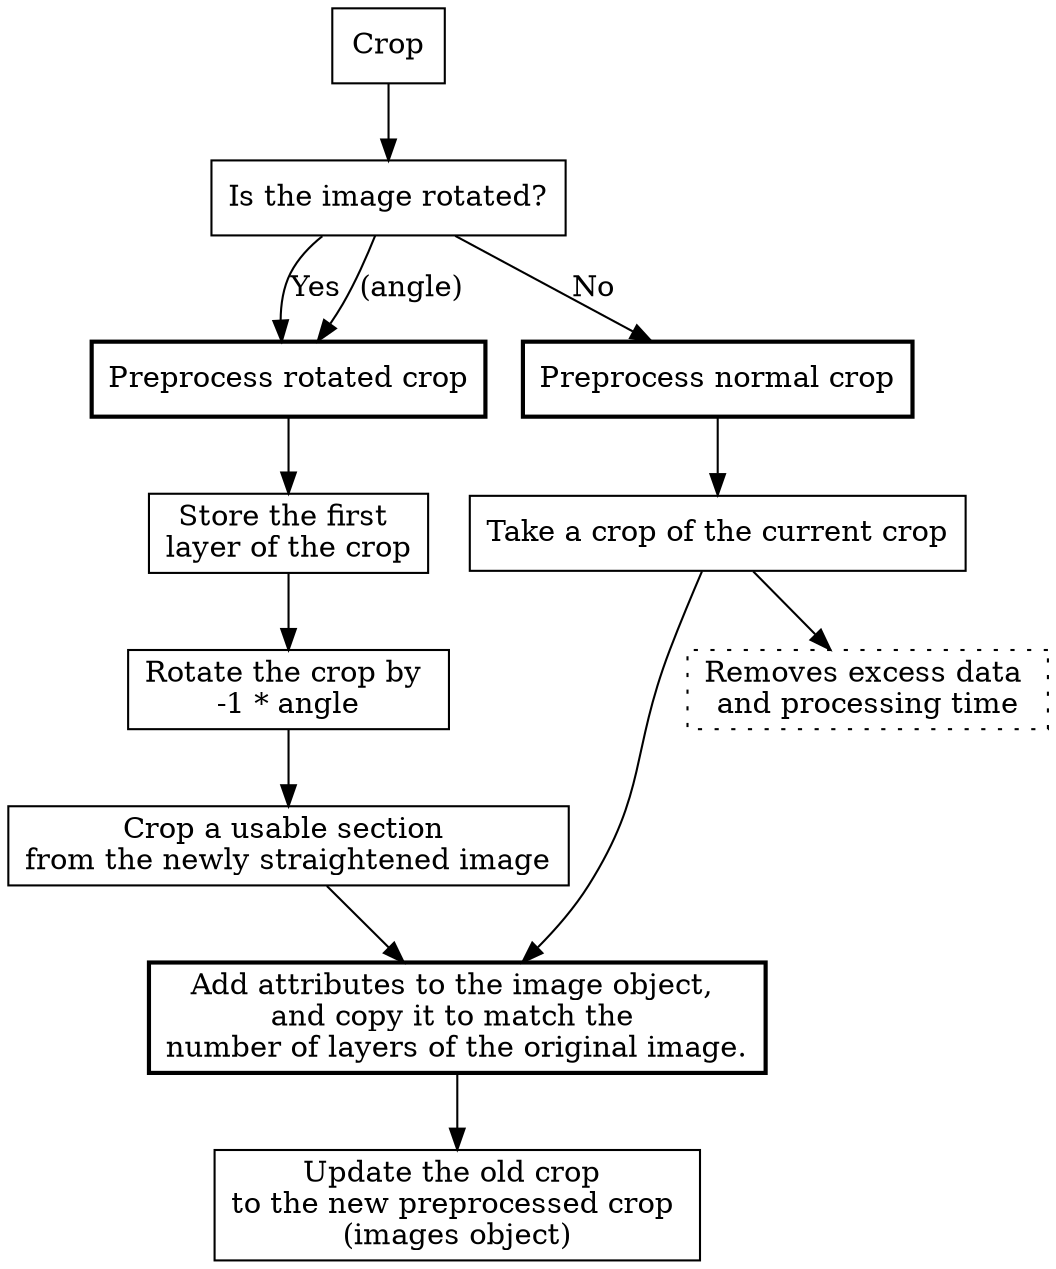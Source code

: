 digraph PreprocessCrop {
    node [shape=box]

    "Crop" -> "Is the image rotated?"

    "Is the image rotated?" -> "Preprocess rotated crop" [label="Yes"]
    "Is the image rotated?" -> "Preprocess rotated crop" [label="(angle)"]

    "Preprocess rotated crop" [style=bold]
    "Preprocess normal crop" [style=bold]

    "Is the image rotated?" -> "Preprocess normal crop" [label="No"]

    "Preprocess rotated crop" -> "Store the first \nlayer of the crop"

    "Store the first \nlayer of the crop"-> "Rotate the crop by \n-1 * angle"

    "Rotate the crop by \n-1 * angle" -> "Crop a usable section \nfrom the newly straightened image"

    final[label="Add attributes to the image object, \nand copy it to match the \nnumber of layers of the original image." style=bold]

    "Crop a usable section \nfrom the newly straightened image" -> final

    "Preprocess normal crop" -> "Take a crop of the current crop"

    "Take a crop of the current crop" -> final

    "Take a crop of the current crop" -> "Removes excess data \nand processing time"

    "Removes excess data \nand processing time" [style=dotted]

    final -> "Update the old crop \nto the new preprocessed crop \n(images object)"
}